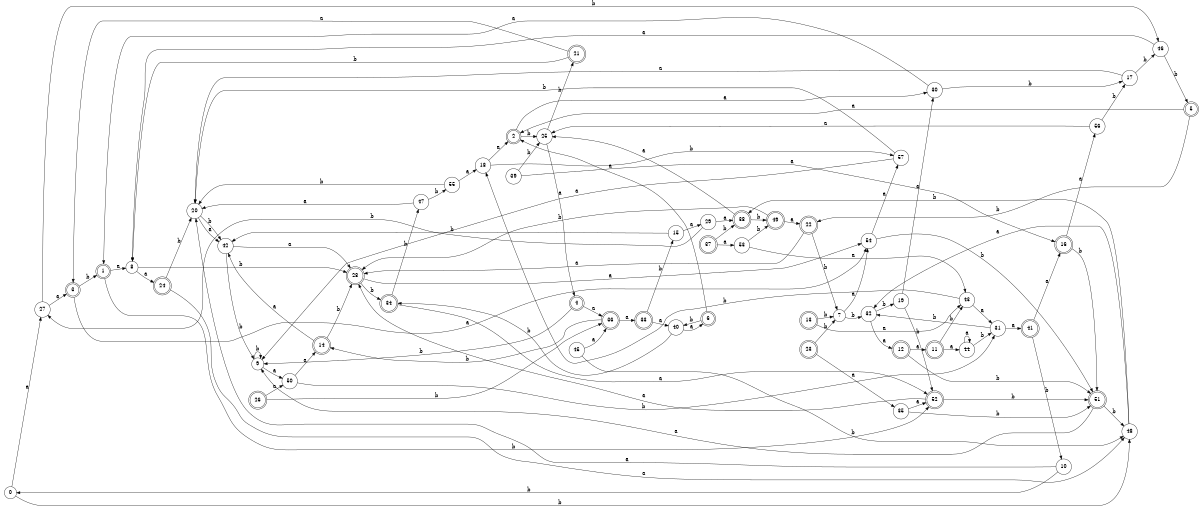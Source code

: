 digraph n47_7 {
__start0 [label="" shape="none"];

rankdir=LR;
size="8,5";

s0 [style="filled", color="black", fillcolor="white" shape="circle", label="0"];
s1 [style="rounded,filled", color="black", fillcolor="white" shape="doublecircle", label="1"];
s2 [style="rounded,filled", color="black", fillcolor="white" shape="doublecircle", label="2"];
s3 [style="rounded,filled", color="black", fillcolor="white" shape="doublecircle", label="3"];
s4 [style="rounded,filled", color="black", fillcolor="white" shape="doublecircle", label="4"];
s5 [style="rounded,filled", color="black", fillcolor="white" shape="doublecircle", label="5"];
s6 [style="rounded,filled", color="black", fillcolor="white" shape="doublecircle", label="6"];
s7 [style="filled", color="black", fillcolor="white" shape="circle", label="7"];
s8 [style="filled", color="black", fillcolor="white" shape="circle", label="8"];
s9 [style="filled", color="black", fillcolor="white" shape="circle", label="9"];
s10 [style="filled", color="black", fillcolor="white" shape="circle", label="10"];
s11 [style="rounded,filled", color="black", fillcolor="white" shape="doublecircle", label="11"];
s12 [style="rounded,filled", color="black", fillcolor="white" shape="doublecircle", label="12"];
s13 [style="rounded,filled", color="black", fillcolor="white" shape="doublecircle", label="13"];
s14 [style="rounded,filled", color="black", fillcolor="white" shape="doublecircle", label="14"];
s15 [style="filled", color="black", fillcolor="white" shape="circle", label="15"];
s16 [style="rounded,filled", color="black", fillcolor="white" shape="doublecircle", label="16"];
s17 [style="filled", color="black", fillcolor="white" shape="circle", label="17"];
s18 [style="filled", color="black", fillcolor="white" shape="circle", label="18"];
s19 [style="filled", color="black", fillcolor="white" shape="circle", label="19"];
s20 [style="filled", color="black", fillcolor="white" shape="circle", label="20"];
s21 [style="rounded,filled", color="black", fillcolor="white" shape="doublecircle", label="21"];
s22 [style="rounded,filled", color="black", fillcolor="white" shape="doublecircle", label="22"];
s23 [style="rounded,filled", color="black", fillcolor="white" shape="doublecircle", label="23"];
s24 [style="rounded,filled", color="black", fillcolor="white" shape="doublecircle", label="24"];
s25 [style="filled", color="black", fillcolor="white" shape="circle", label="25"];
s26 [style="rounded,filled", color="black", fillcolor="white" shape="doublecircle", label="26"];
s27 [style="filled", color="black", fillcolor="white" shape="circle", label="27"];
s28 [style="rounded,filled", color="black", fillcolor="white" shape="doublecircle", label="28"];
s29 [style="filled", color="black", fillcolor="white" shape="circle", label="29"];
s30 [style="filled", color="black", fillcolor="white" shape="circle", label="30"];
s31 [style="filled", color="black", fillcolor="white" shape="circle", label="31"];
s32 [style="filled", color="black", fillcolor="white" shape="circle", label="32"];
s33 [style="rounded,filled", color="black", fillcolor="white" shape="doublecircle", label="33"];
s34 [style="rounded,filled", color="black", fillcolor="white" shape="doublecircle", label="34"];
s35 [style="filled", color="black", fillcolor="white" shape="circle", label="35"];
s36 [style="rounded,filled", color="black", fillcolor="white" shape="doublecircle", label="36"];
s37 [style="rounded,filled", color="black", fillcolor="white" shape="doublecircle", label="37"];
s38 [style="rounded,filled", color="black", fillcolor="white" shape="doublecircle", label="38"];
s39 [style="filled", color="black", fillcolor="white" shape="circle", label="39"];
s40 [style="filled", color="black", fillcolor="white" shape="circle", label="40"];
s41 [style="rounded,filled", color="black", fillcolor="white" shape="doublecircle", label="41"];
s42 [style="filled", color="black", fillcolor="white" shape="circle", label="42"];
s43 [style="filled", color="black", fillcolor="white" shape="circle", label="43"];
s44 [style="filled", color="black", fillcolor="white" shape="circle", label="44"];
s45 [style="filled", color="black", fillcolor="white" shape="circle", label="45"];
s46 [style="filled", color="black", fillcolor="white" shape="circle", label="46"];
s47 [style="filled", color="black", fillcolor="white" shape="circle", label="47"];
s48 [style="filled", color="black", fillcolor="white" shape="circle", label="48"];
s49 [style="rounded,filled", color="black", fillcolor="white" shape="doublecircle", label="49"];
s50 [style="filled", color="black", fillcolor="white" shape="circle", label="50"];
s51 [style="rounded,filled", color="black", fillcolor="white" shape="doublecircle", label="51"];
s52 [style="rounded,filled", color="black", fillcolor="white" shape="doublecircle", label="52"];
s53 [style="filled", color="black", fillcolor="white" shape="circle", label="53"];
s54 [style="filled", color="black", fillcolor="white" shape="circle", label="54"];
s55 [style="filled", color="black", fillcolor="white" shape="circle", label="55"];
s56 [style="filled", color="black", fillcolor="white" shape="circle", label="56"];
s57 [style="filled", color="black", fillcolor="white" shape="circle", label="57"];
s0 -> s27 [label="a"];
s0 -> s48 [label="b"];
s1 -> s8 [label="a"];
s1 -> s52 [label="b"];
s2 -> s30 [label="a"];
s2 -> s25 [label="b"];
s3 -> s54 [label="a"];
s3 -> s1 [label="b"];
s4 -> s36 [label="a"];
s4 -> s9 [label="b"];
s5 -> s2 [label="a"];
s5 -> s22 [label="b"];
s6 -> s2 [label="a"];
s6 -> s40 [label="b"];
s7 -> s54 [label="a"];
s7 -> s32 [label="b"];
s8 -> s24 [label="a"];
s8 -> s28 [label="b"];
s9 -> s50 [label="a"];
s9 -> s9 [label="b"];
s10 -> s20 [label="a"];
s10 -> s0 [label="b"];
s11 -> s44 [label="a"];
s11 -> s43 [label="b"];
s12 -> s11 [label="a"];
s12 -> s51 [label="b"];
s13 -> s43 [label="a"];
s13 -> s7 [label="b"];
s14 -> s42 [label="a"];
s14 -> s28 [label="b"];
s15 -> s29 [label="a"];
s15 -> s42 [label="b"];
s16 -> s56 [label="a"];
s16 -> s51 [label="b"];
s17 -> s20 [label="a"];
s17 -> s46 [label="b"];
s18 -> s2 [label="a"];
s18 -> s57 [label="b"];
s19 -> s30 [label="a"];
s19 -> s52 [label="b"];
s20 -> s42 [label="a"];
s20 -> s42 [label="b"];
s21 -> s3 [label="a"];
s21 -> s8 [label="b"];
s22 -> s28 [label="a"];
s22 -> s7 [label="b"];
s23 -> s35 [label="a"];
s23 -> s7 [label="b"];
s24 -> s48 [label="a"];
s24 -> s20 [label="b"];
s25 -> s4 [label="a"];
s25 -> s21 [label="b"];
s26 -> s50 [label="a"];
s26 -> s36 [label="b"];
s27 -> s3 [label="a"];
s27 -> s46 [label="b"];
s28 -> s54 [label="a"];
s28 -> s34 [label="b"];
s29 -> s38 [label="a"];
s29 -> s27 [label="b"];
s30 -> s1 [label="a"];
s30 -> s17 [label="b"];
s31 -> s41 [label="a"];
s31 -> s32 [label="b"];
s32 -> s12 [label="a"];
s32 -> s19 [label="b"];
s33 -> s40 [label="a"];
s33 -> s15 [label="b"];
s34 -> s52 [label="a"];
s34 -> s47 [label="b"];
s35 -> s52 [label="a"];
s35 -> s51 [label="b"];
s36 -> s33 [label="a"];
s36 -> s14 [label="b"];
s37 -> s53 [label="a"];
s37 -> s38 [label="b"];
s38 -> s25 [label="a"];
s38 -> s49 [label="b"];
s39 -> s16 [label="a"];
s39 -> s25 [label="b"];
s40 -> s6 [label="a"];
s40 -> s34 [label="b"];
s41 -> s16 [label="a"];
s41 -> s10 [label="b"];
s42 -> s28 [label="a"];
s42 -> s9 [label="b"];
s43 -> s31 [label="a"];
s43 -> s18 [label="b"];
s44 -> s44 [label="a"];
s44 -> s31 [label="b"];
s45 -> s36 [label="a"];
s45 -> s48 [label="b"];
s46 -> s8 [label="a"];
s46 -> s5 [label="b"];
s47 -> s20 [label="a"];
s47 -> s55 [label="b"];
s48 -> s32 [label="a"];
s48 -> s38 [label="b"];
s49 -> s22 [label="a"];
s49 -> s28 [label="b"];
s50 -> s14 [label="a"];
s50 -> s31 [label="b"];
s51 -> s9 [label="a"];
s51 -> s48 [label="b"];
s52 -> s28 [label="a"];
s52 -> s51 [label="b"];
s53 -> s43 [label="a"];
s53 -> s49 [label="b"];
s54 -> s57 [label="a"];
s54 -> s51 [label="b"];
s55 -> s18 [label="a"];
s55 -> s20 [label="b"];
s56 -> s25 [label="a"];
s56 -> s17 [label="b"];
s57 -> s9 [label="a"];
s57 -> s20 [label="b"];

}